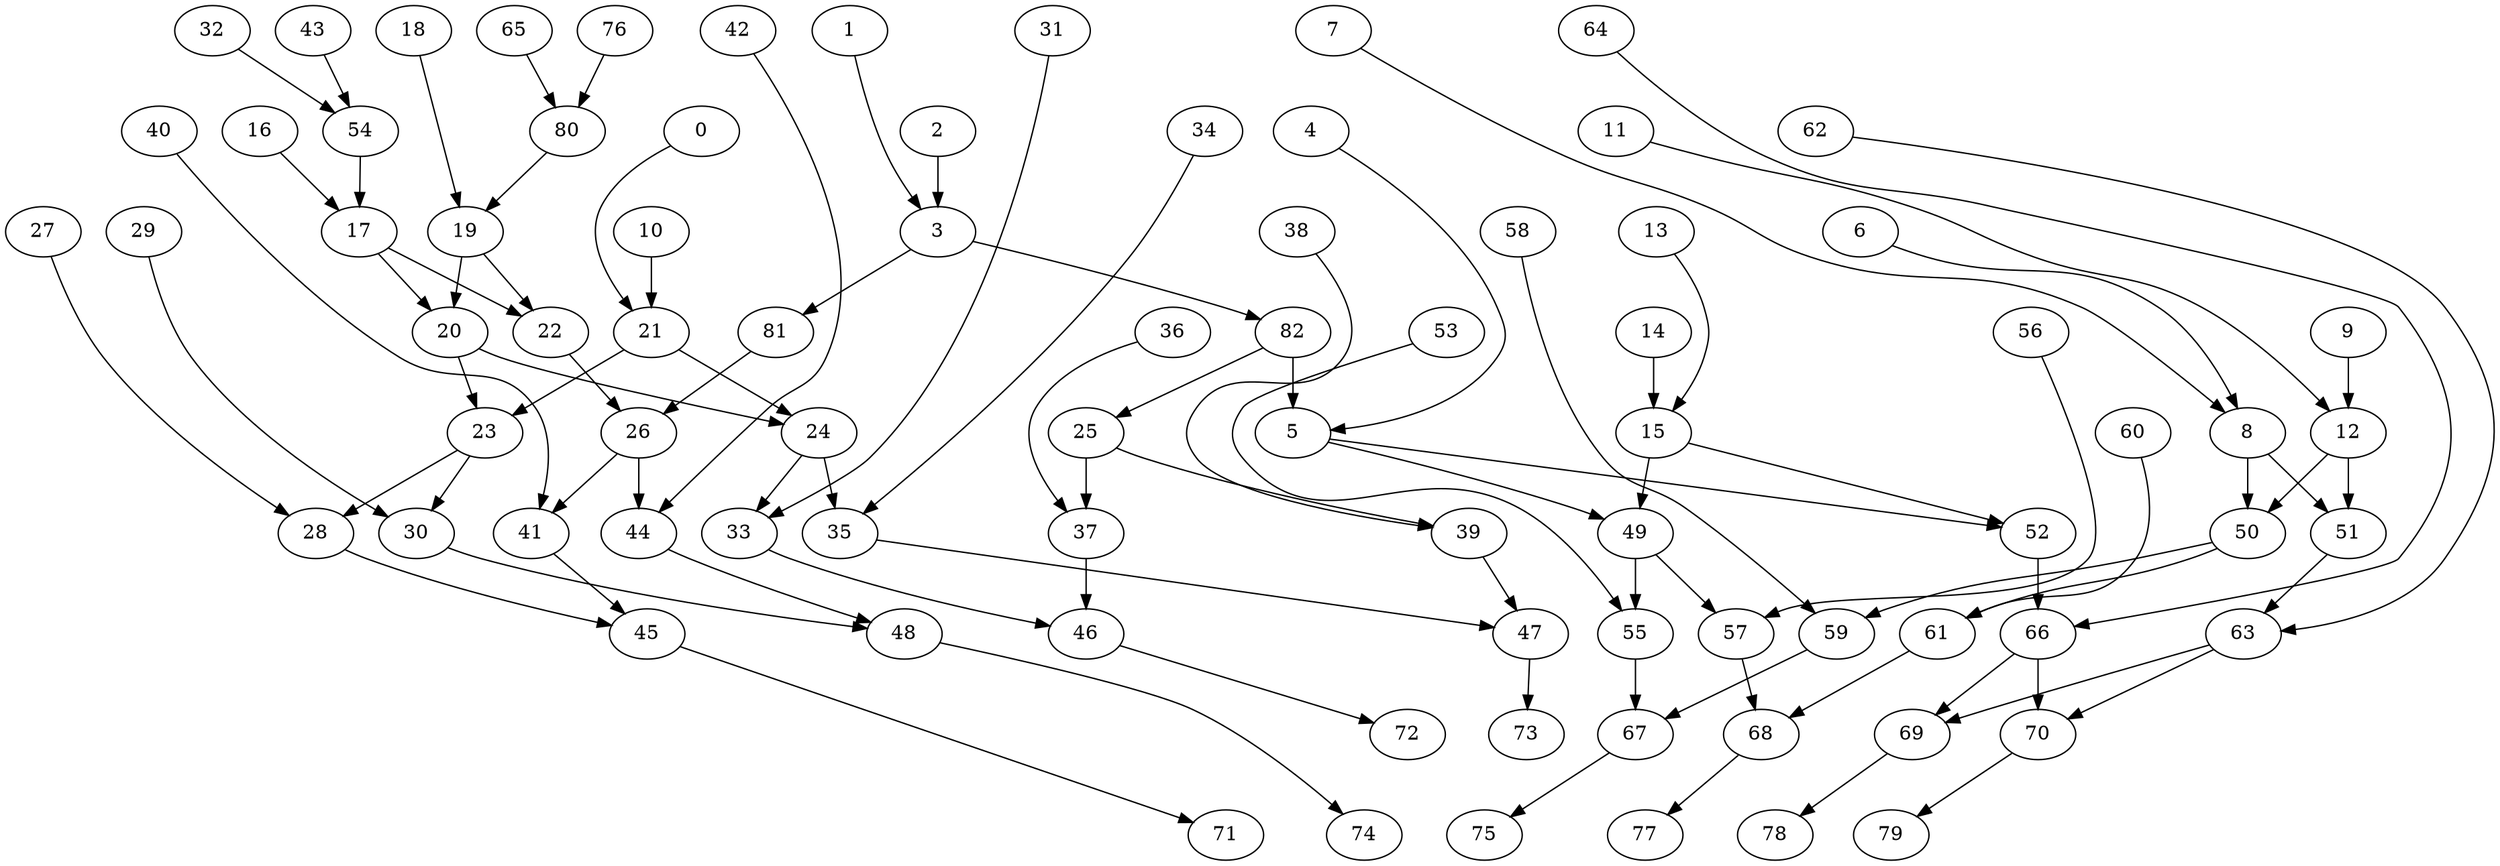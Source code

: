 digraph g {
0;
1;
2;
3;
4;
5;
6;
7;
8;
9;
10;
11;
12;
13;
14;
15;
16;
17;
18;
19;
20;
21;
22;
23;
24;
25;
26;
27;
28;
29;
30;
31;
32;
33;
34;
35;
36;
37;
38;
39;
40;
41;
42;
43;
44;
45;
46;
47;
48;
49;
50;
51;
52;
53;
54;
55;
56;
57;
58;
59;
60;
61;
62;
63;
64;
65;
66;
67;
68;
69;
70;
71;
72;
73;
74;
75;
76;
77;
78;
79;
80;
81;
82;
0 -> 21 [weight=0];
1 -> 3 [weight=0];
2 -> 3 [weight=1];
3 -> 81 [weight=0];
3 -> 82 [weight=0];
4 -> 5 [weight=0];
5 -> 49 [weight=0];
5 -> 52 [weight=0];
6 -> 8 [weight=0];
7 -> 8 [weight=0];
8 -> 51 [weight=0];
8 -> 50 [weight=1];
9 -> 12 [weight=1];
10 -> 21 [weight=1];
11 -> 12 [weight=0];
12 -> 51 [weight=1];
12 -> 50 [weight=0];
13 -> 15 [weight=0];
14 -> 15 [weight=1];
15 -> 49 [weight=0];
15 -> 52 [weight=0];
16 -> 17 [weight=0];
17 -> 22 [weight=0];
17 -> 20 [weight=0];
18 -> 19 [weight=0];
19 -> 22 [weight=0];
19 -> 20 [weight=0];
20 -> 23 [weight=2];
20 -> 24 [weight=1];
21 -> 23 [weight=3];
21 -> 24 [weight=0];
22 -> 26 [weight=0];
23 -> 28 [weight=0];
23 -> 30 [weight=0];
24 -> 33 [weight=0];
24 -> 35 [weight=1];
25 -> 37 [weight=1];
25 -> 39 [weight=0];
26 -> 41 [weight=0];
26 -> 44 [weight=2];
27 -> 28 [weight=0];
28 -> 45 [weight=0];
29 -> 30 [weight=0];
30 -> 48 [weight=0];
31 -> 33 [weight=0];
32 -> 54 [weight=0];
33 -> 46 [weight=0];
34 -> 35 [weight=0];
35 -> 47 [weight=0];
36 -> 37 [weight=0];
37 -> 46 [weight=2];
38 -> 39 [weight=0];
39 -> 47 [weight=0];
40 -> 41 [weight=0];
41 -> 45 [weight=0];
42 -> 44 [weight=0];
43 -> 54 [weight=0];
44 -> 48 [weight=0];
45 -> 71 [weight=0];
46 -> 72 [weight=0];
47 -> 73 [weight=0];
48 -> 74 [weight=0];
49 -> 55 [weight=1];
49 -> 57 [weight=0];
50 -> 61 [weight=0];
50 -> 59 [weight=0];
51 -> 63 [weight=0];
52 -> 66 [weight=3];
53 -> 55 [weight=0];
54 -> 17 [weight=0];
55 -> 67 [weight=1];
56 -> 57 [weight=0];
57 -> 68 [weight=0];
58 -> 59 [weight=0];
59 -> 67 [weight=0];
60 -> 61 [weight=0];
61 -> 68 [weight=0];
62 -> 63 [weight=0];
63 -> 69 [weight=0];
63 -> 70 [weight=0];
64 -> 66 [weight=0];
65 -> 80 [weight=0];
66 -> 69 [weight=0];
66 -> 70 [weight=2];
67 -> 75 [weight=0];
68 -> 77 [weight=0];
69 -> 78 [weight=0];
70 -> 79 [weight=0];
76 -> 80 [weight=0];
80 -> 19 [weight=0];
81 -> 26 [weight=0];
82 -> 25 [weight=0];
82 -> 5 [weight=1];
}
